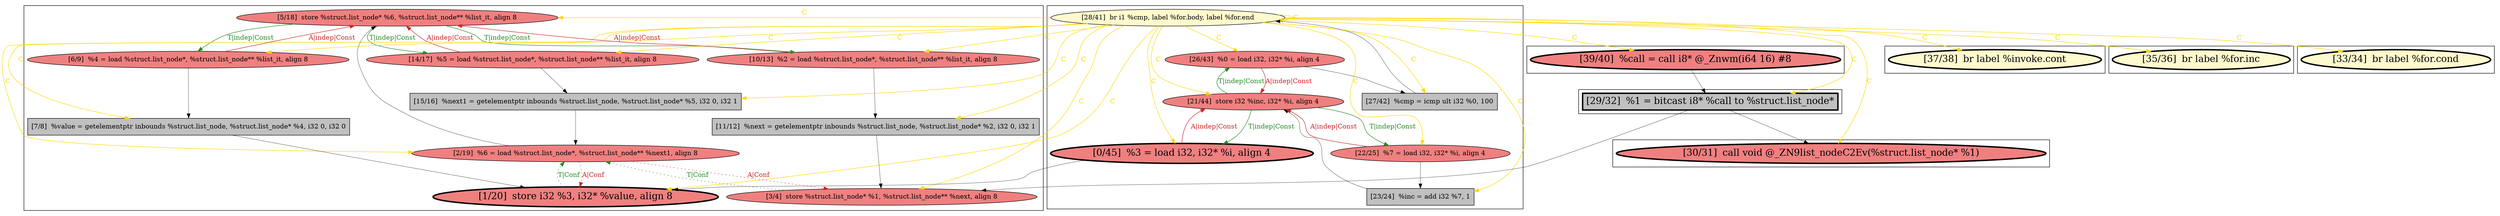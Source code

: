 
digraph G {



node483->node482 [style=solid,color=forestgreen,label="T|indep|Const",penwidth=1.0,fontcolor=forestgreen ]
node493->node487 [style=solid,color=gold,label="C",penwidth=1.0,fontcolor=gold ]
node476->node483 [style=solid,color=firebrick3,label="A|indep|Const",penwidth=1.0,fontcolor=firebrick3 ]
node483->node476 [style=solid,color=forestgreen,label="T|indep|Const",penwidth=1.0,fontcolor=forestgreen ]
node488->node487 [style=solid,color=forestgreen,label="T|indep|Const",penwidth=1.0,fontcolor=forestgreen ]
node483->node484 [style=solid,color=forestgreen,label="T|indep|Const",penwidth=1.0,fontcolor=forestgreen ]
node481->node480 [style=dotted,color=firebrick3,label="A|Conf",penwidth=1.0,fontcolor=firebrick3 ]
node480->node481 [style=dotted,color=forestgreen,label="T|Conf",penwidth=1.0,fontcolor=forestgreen ]
node493->node490 [style=solid,color=gold,label="C",penwidth=1.0,fontcolor=gold ]
node481->node478 [style=dotted,color=firebrick3,label="A|Conf",penwidth=1.0,fontcolor=firebrick3 ]
node478->node481 [style=dotted,color=forestgreen,label="T|Conf",penwidth=1.0,fontcolor=forestgreen ]
node484->node479 [style=solid,color=black,label="",penwidth=0.5,fontcolor=black ]
node493->node493 [style=solid,color=gold,label="C",penwidth=1.0,fontcolor=gold ]
node477->node478 [style=solid,color=black,label="",penwidth=0.5,fontcolor=black ]
node493->node482 [style=solid,color=gold,label="C",penwidth=1.0,fontcolor=gold ]
node489->node488 [style=solid,color=firebrick3,label="A|indep|Const",penwidth=1.0,fontcolor=firebrick3 ]
node493->node477 [style=solid,color=gold,label="C",penwidth=1.0,fontcolor=gold ]
node493->node489 [style=solid,color=gold,label="C",penwidth=1.0,fontcolor=gold ]
node495->node480 [style=solid,color=black,label="",penwidth=0.5,fontcolor=black ]
node488->node489 [style=solid,color=forestgreen,label="T|indep|Const",penwidth=1.0,fontcolor=forestgreen ]
node487->node488 [style=solid,color=firebrick3,label="A|indep|Const",penwidth=1.0,fontcolor=firebrick3 ]
node493->node494 [style=solid,color=gold,label="C",penwidth=1.0,fontcolor=gold ]
node493->node483 [style=solid,color=gold,label="C",penwidth=1.0,fontcolor=gold ]
node493->node479 [style=solid,color=gold,label="C",penwidth=1.0,fontcolor=gold ]
node482->node475 [style=solid,color=black,label="",penwidth=0.5,fontcolor=black ]
node493->node488 [style=solid,color=gold,label="C",penwidth=1.0,fontcolor=gold ]
node493->node476 [style=solid,color=gold,label="C",penwidth=1.0,fontcolor=gold ]
node493->node495 [style=solid,color=gold,label="C",penwidth=1.0,fontcolor=gold ]
node493->node485 [style=solid,color=gold,label="C",penwidth=1.0,fontcolor=gold ]
node493->node474 [style=solid,color=gold,label="C",penwidth=1.0,fontcolor=gold ]
node493->node481 [style=solid,color=gold,label="C",penwidth=1.0,fontcolor=gold ]
node493->node484 [style=solid,color=gold,label="C",penwidth=1.0,fontcolor=gold ]
node493->node475 [style=solid,color=gold,label="C",penwidth=1.0,fontcolor=gold ]
node481->node483 [style=solid,color=black,label="",penwidth=0.5,fontcolor=black ]
node493->node478 [style=solid,color=gold,label="C",penwidth=1.0,fontcolor=gold ]
node476->node477 [style=solid,color=black,label="",penwidth=0.5,fontcolor=black ]
node489->node478 [style=solid,color=black,label="",penwidth=0.5,fontcolor=black ]
node493->node480 [style=solid,color=gold,label="C",penwidth=1.0,fontcolor=gold ]
node485->node495 [style=solid,color=black,label="",penwidth=0.5,fontcolor=black ]
node487->node491 [style=solid,color=black,label="",penwidth=0.5,fontcolor=black ]
node475->node481 [style=solid,color=black,label="",penwidth=0.5,fontcolor=black ]
node493->node496 [style=solid,color=gold,label="C",penwidth=1.0,fontcolor=gold ]
node493->node486 [style=solid,color=gold,label="C",penwidth=1.0,fontcolor=gold ]
node490->node488 [style=solid,color=black,label="",penwidth=0.5,fontcolor=black ]
node479->node480 [style=solid,color=black,label="",penwidth=0.5,fontcolor=black ]
node488->node492 [style=solid,color=forestgreen,label="T|indep|Const",penwidth=1.0,fontcolor=forestgreen ]
node482->node483 [style=solid,color=firebrick3,label="A|indep|Const",penwidth=1.0,fontcolor=firebrick3 ]
node492->node488 [style=solid,color=firebrick3,label="A|indep|Const",penwidth=1.0,fontcolor=firebrick3 ]
node491->node493 [style=solid,color=black,label="",penwidth=0.5,fontcolor=black ]
node495->node474 [style=solid,color=black,label="",penwidth=0.5,fontcolor=black ]
node493->node491 [style=solid,color=gold,label="C",penwidth=1.0,fontcolor=gold ]
node493->node492 [style=solid,color=gold,label="C",penwidth=1.0,fontcolor=gold ]
node484->node483 [style=solid,color=firebrick3,label="A|indep|Const",penwidth=1.0,fontcolor=firebrick3 ]
node492->node490 [style=solid,color=black,label="",penwidth=0.5,fontcolor=black ]


subgraph cluster7 {


node496 [penwidth=3.0,fontsize=20,fillcolor=lemonchiffon,label="[35/36]  br label %for.inc",shape=ellipse,style=filled ]



}

subgraph cluster6 {


node495 [penwidth=3.0,fontsize=20,fillcolor=grey,label="[29/32]  %1 = bitcast i8* %call to %struct.list_node*",shape=rectangle,style=filled ]



}

subgraph cluster0 {


node474 [penwidth=3.0,fontsize=20,fillcolor=lightcoral,label="[30/31]  call void @_ZN9list_nodeC2Ev(%struct.list_node* %1)",shape=ellipse,style=filled ]



}

subgraph cluster5 {


node494 [penwidth=3.0,fontsize=20,fillcolor=lemonchiffon,label="[37/38]  br label %invoke.cont",shape=ellipse,style=filled ]



}

subgraph cluster1 {


node484 [fillcolor=lightcoral,label="[10/13]  %2 = load %struct.list_node*, %struct.list_node** %list_it, align 8",shape=ellipse,style=filled ]
node482 [fillcolor=lightcoral,label="[14/17]  %5 = load %struct.list_node*, %struct.list_node** %list_it, align 8",shape=ellipse,style=filled ]
node481 [fillcolor=lightcoral,label="[2/19]  %6 = load %struct.list_node*, %struct.list_node** %next1, align 8",shape=ellipse,style=filled ]
node483 [fillcolor=lightcoral,label="[5/18]  store %struct.list_node* %6, %struct.list_node** %list_it, align 8",shape=ellipse,style=filled ]
node476 [fillcolor=lightcoral,label="[6/9]  %4 = load %struct.list_node*, %struct.list_node** %list_it, align 8",shape=ellipse,style=filled ]
node475 [fillcolor=grey,label="[15/16]  %next1 = getelementptr inbounds %struct.list_node, %struct.list_node* %5, i32 0, i32 1",shape=rectangle,style=filled ]
node478 [penwidth=3.0,fontsize=20,fillcolor=lightcoral,label="[1/20]  store i32 %3, i32* %value, align 8",shape=ellipse,style=filled ]
node477 [fillcolor=grey,label="[7/8]  %value = getelementptr inbounds %struct.list_node, %struct.list_node* %4, i32 0, i32 0",shape=rectangle,style=filled ]
node479 [fillcolor=grey,label="[11/12]  %next = getelementptr inbounds %struct.list_node, %struct.list_node* %2, i32 0, i32 1",shape=rectangle,style=filled ]
node480 [fillcolor=lightcoral,label="[3/4]  store %struct.list_node* %1, %struct.list_node** %next, align 8",shape=ellipse,style=filled ]



}

subgraph cluster2 {


node485 [penwidth=3.0,fontsize=20,fillcolor=lightcoral,label="[39/40]  %call = call i8* @_Znwm(i64 16) #8",shape=ellipse,style=filled ]



}

subgraph cluster3 {


node486 [penwidth=3.0,fontsize=20,fillcolor=lemonchiffon,label="[33/34]  br label %for.cond",shape=ellipse,style=filled ]



}

subgraph cluster4 {


node493 [fillcolor=lemonchiffon,label="[28/41]  br i1 %cmp, label %for.body, label %for.end",shape=ellipse,style=filled ]
node488 [fillcolor=lightcoral,label="[21/44]  store i32 %inc, i32* %i, align 4",shape=ellipse,style=filled ]
node491 [fillcolor=grey,label="[27/42]  %cmp = icmp ult i32 %0, 100",shape=rectangle,style=filled ]
node490 [fillcolor=grey,label="[23/24]  %inc = add i32 %7, 1",shape=rectangle,style=filled ]
node489 [penwidth=3.0,fontsize=20,fillcolor=lightcoral,label="[0/45]  %3 = load i32, i32* %i, align 4",shape=ellipse,style=filled ]
node487 [fillcolor=lightcoral,label="[26/43]  %0 = load i32, i32* %i, align 4",shape=ellipse,style=filled ]
node492 [fillcolor=lightcoral,label="[22/25]  %7 = load i32, i32* %i, align 4",shape=ellipse,style=filled ]



}

}
